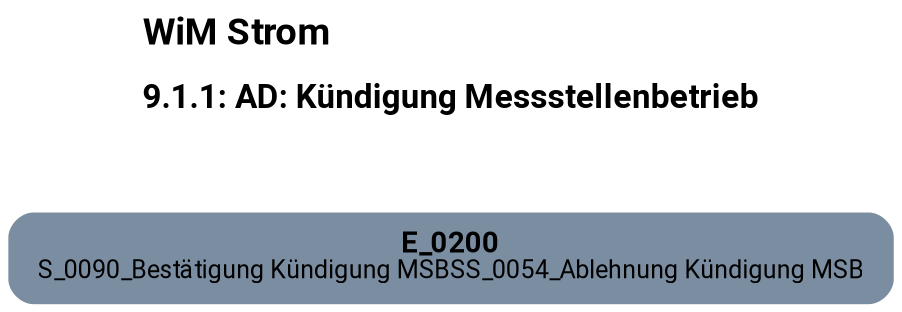 digraph D {
    labelloc="t";
    label=<<B><FONT POINT-SIZE="18">WiM Strom</FONT></B><BR align="left"/><BR/><B><FONT POINT-SIZE="16">9.1.1: AD: Kündigung Messstellenbetrieb</FONT></B><BR align="left"/><BR/><BR/><BR/>>;
    ratio="compress";
    concentrate=true;
    pack=true;
    rankdir=TB;
    packmode="array";
    size="20,20";
    "Empty" [margin="0.2,0.12", shape=box, style="filled,rounded", penwidth=0.0, fillcolor="#7a8da1", label=<<B>E_0200</B><BR align="center"/><FONT point-size="12">S_0090_Bestätigung Kündigung MSBS
S_0054_Ablehnung Kündigung MSB</FONT><BR align="center"/>>, fontname="Roboto, sans-serif"];


    bgcolor="transparent";
fontname="Roboto, sans-serif";
}